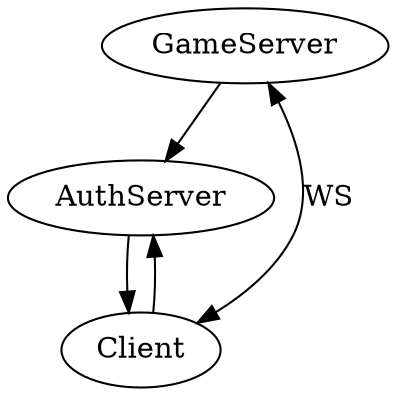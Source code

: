 digraph {
  GameServer -> AuthServer
  Client -> AuthServer
  AuthServer -> Client
  Client -> GameServer [dir="both",label="WS"]
}
